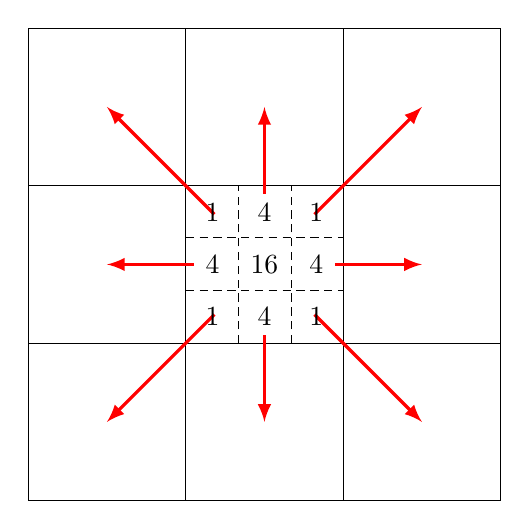 \begin{tikzpicture}[scale=2]

\draw[densely dashed, step=0.335] (0,0) grid ++(1,1);

\draw (-1,-1) grid ++(3,3);
%\draw[thick] (-1,-1) rectangle ++(3,3);




%\fill[blue!75] (0.5,0.5) circle (0.3);

%0, 0, 1, 1, 1, 0,-1,-1,-1])
%0, 1, 1, 0,-1,-1,-1, 0, 1

\foreach \vx/\vy in {0/1, 1/1, 1/0, 1/-1, 0/-1, -1/-1, -1/0, -1/1}{
  \draw[->,>=latex,red, very thick, shorten <=0.9cm] (0.5,0.5) -- ++(\vx, \vy);
};

\foreach \vx/\vy/\N in {0/0/16, 0/1/4, 1/1/1, 1/0/4, 1/-1/1, 0/-1/4, -1/-1/1, -1/0/4, -1/1/1}{
  \node at ($(0.5,0.5) + 0.33*(\vx, \vy)$) {$\N$};
};

\end{tikzpicture}
